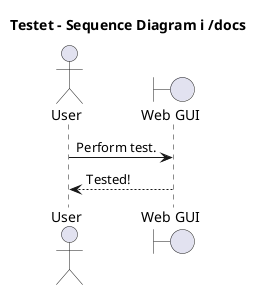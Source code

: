@startuml

title "Testet - Sequence Diagram i /docs"

actor User
boundary "Web GUI" as GUI

User -> GUI: Perform test.
GUI --> User: Tested!

@enduml
